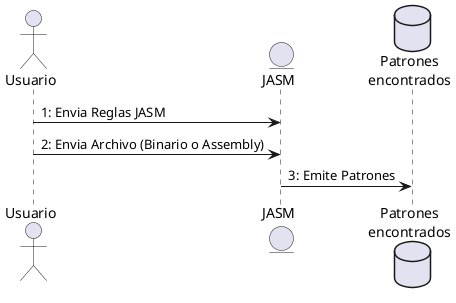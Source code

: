 @startuml diagrama_comunicacion

actor "Usuario" as user

entity "JASM" as jasm
database "Patrones\nencontrados" as patterns

user -> jasm : 1: Envia Reglas JASM
user -> jasm : 2: Envia Archivo (Binario o Assembly)
jasm -> patterns : 3: Emite Patrones

@enduml
